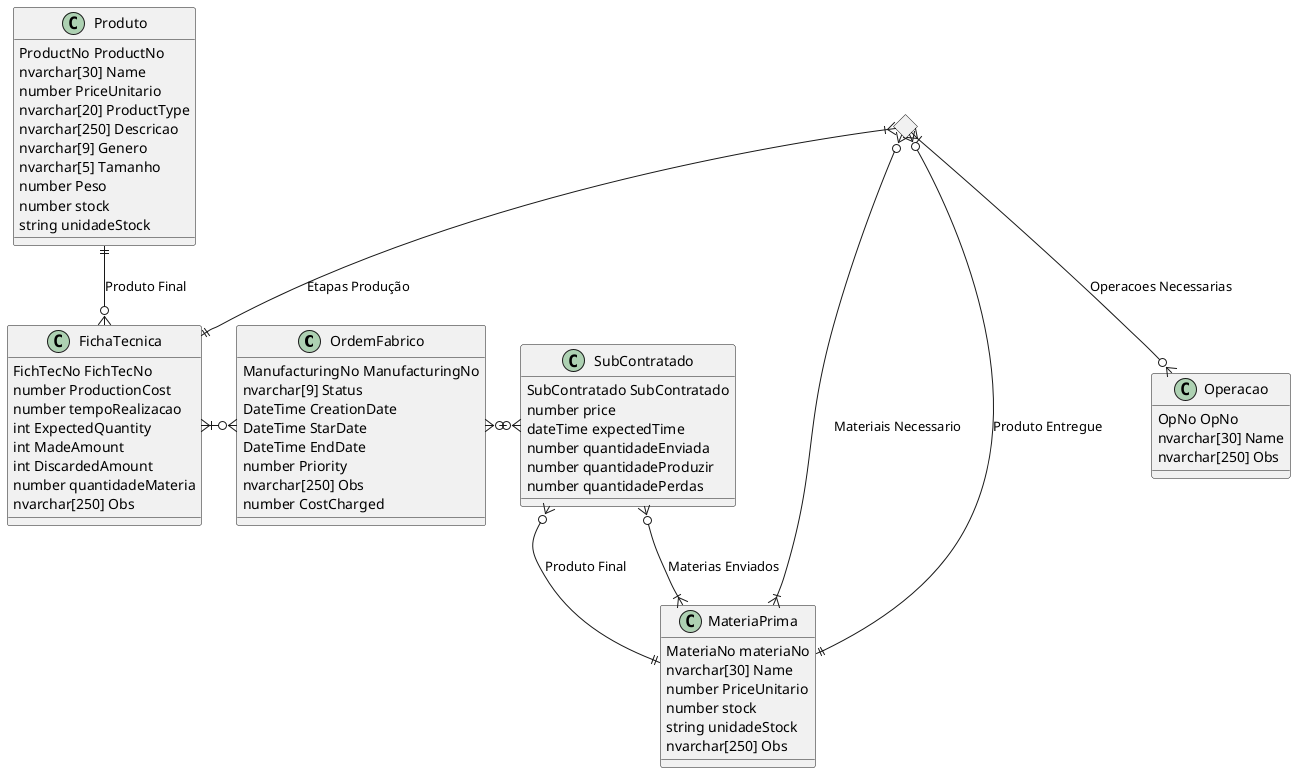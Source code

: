 @startuml tableBD


class OrdemFabrico {
    ManufacturingNo ManufacturingNo
    nvarchar[9] Status 
    DateTime CreationDate
    DateTime StarDate
    DateTime EndDate
    number Priority
    nvarchar[250] Obs
    number CostCharged
}   

class Produto {
    ProductNo ProductNo
    nvarchar[30] Name 
    number PriceUnitario 
    nvarchar[20] ProductType
    nvarchar[250] Descricao
    nvarchar[9] Genero
    nvarchar[5] Tamanho
    number Peso
    number stock 
    string unidadeStock
}

class MateriaPrima {
    MateriaNo materiaNo
    nvarchar[30] Name 
    number PriceUnitario
    number stock 
    string unidadeStock
    nvarchar[250] Obs
}

class FichaTecnica {
    FichTecNo FichTecNo 
    number ProductionCost
    number tempoRealizacao                       
    int ExpectedQuantity
    int MadeAmount
    int DiscardedAmount
    number quantidadeMateria  
    nvarchar[250] Obs
}

class Operacao {
    OpNo OpNo
    nvarchar[30] Name 
    nvarchar[250] Obs
}

class SubContratado {
    SubContratado SubContratado
    number price 
    dateTime expectedTime 
    number quantidadeEnviada
    number quantidadeProduzir
    number quantidadePerdas
}

<> EtapaProducao
/'
Relacionamento Etapa Producao
'/
EtapaProducao }|--|| FichaTecnica: Etapas Produção
EtapaProducao }|--o{ Operacao: Operacoes Necessarias
EtapaProducao }o--|{ MateriaPrima: Materiais Necessario
EtapaProducao }o--|| MateriaPrima: Produto Entregue

/'
FichaTecnica }o--|{ MateriaPrima: Utiliza(do)
'/
FichaTecnica }|-o{ OrdemFabrico

/'
Relacionamentos do Produto
'/
Produto ||--o{ FichaTecnica: Produto Final

/'
Relacionamento Ordem Fabrico
'/
OrdemFabrico }o-o{ SubContratado

/'
Relacionamento SubContrato
'/
SubContratado }o--|| MateriaPrima: Produto Final
SubContratado }o--|{ MateriaPrima: Materias Enviados
@enduml